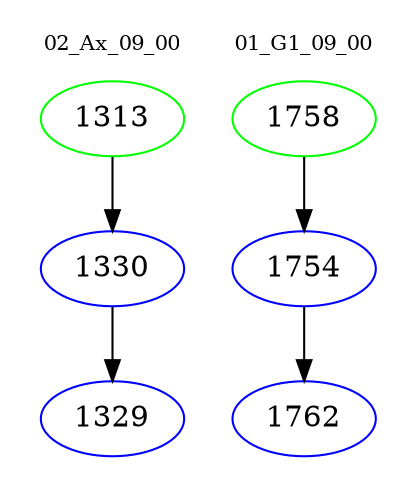 digraph{
subgraph cluster_0 {
color = white
label = "02_Ax_09_00";
fontsize=10;
T0_1313 [label="1313", color="green"]
T0_1313 -> T0_1330 [color="black"]
T0_1330 [label="1330", color="blue"]
T0_1330 -> T0_1329 [color="black"]
T0_1329 [label="1329", color="blue"]
}
subgraph cluster_1 {
color = white
label = "01_G1_09_00";
fontsize=10;
T1_1758 [label="1758", color="green"]
T1_1758 -> T1_1754 [color="black"]
T1_1754 [label="1754", color="blue"]
T1_1754 -> T1_1762 [color="black"]
T1_1762 [label="1762", color="blue"]
}
}
